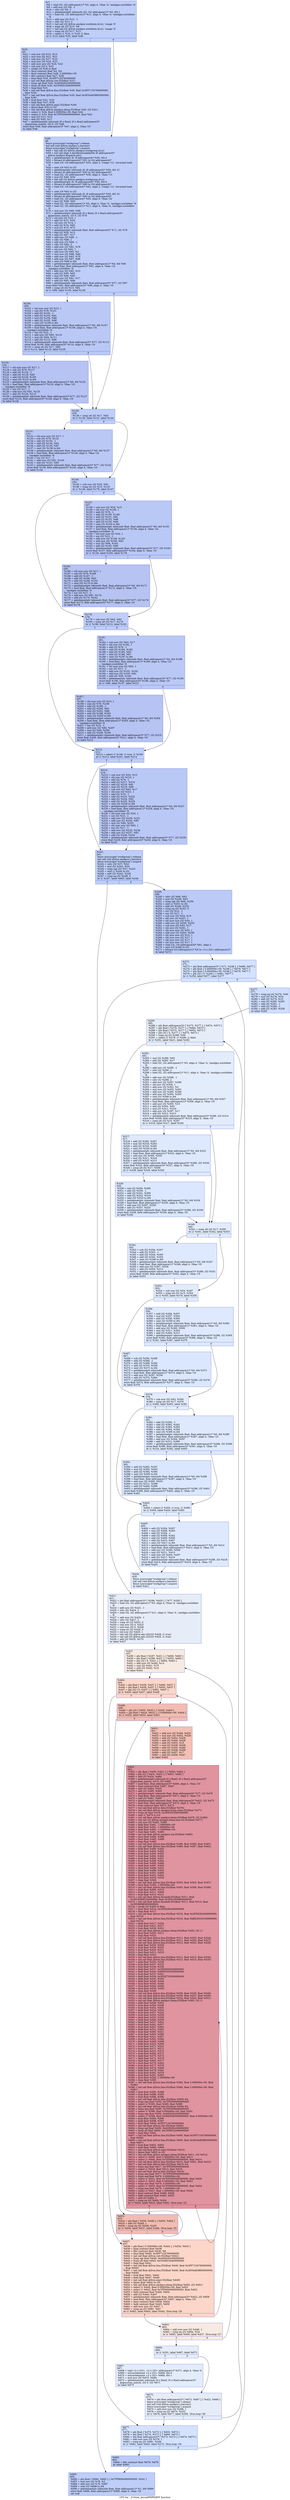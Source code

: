 digraph "CFG for '_Z10nlm_kernelPKfPfiifPif' function" {
	label="CFG for '_Z10nlm_kernelPKfPfiifPif' function";

	Node0x5727bc0 [shape=record,color="#3d50c3ff", style=filled, fillcolor="#6c8ff170",label="{%7:\l  %8 = load i32, i32 addrspace(1)* %5, align 4, !tbaa !4, !amdgpu.noclobber !8\l  %9 = add nsw i32 %8, -1\l  %10 = sdiv i32 %9, 2\l  %11 = getelementptr inbounds i32, i32 addrspace(1)* %5, i64 1\l  %12 = load i32, i32 addrspace(1)* %11, align 4, !tbaa !4, !amdgpu.noclobber\l... !8\l  %13 = add nsw i32 %12, -1\l  %14 = sdiv i32 %13, 2\l  %15 = tail call i32 @llvm.amdgcn.workitem.id.x(), !range !9\l  %16 = icmp ult i32 %15, %8\l  %17 = tail call i32 @llvm.amdgcn.workitem.id.y(), !range !9\l  %18 = icmp ult i32 %17, %12\l  %19 = select i1 %16, i1 %18, i1 false\l  br i1 %19, label %20, label %48\l|{<s0>T|<s1>F}}"];
	Node0x5727bc0:s0 -> Node0x572adb0;
	Node0x5727bc0:s1 -> Node0x572ae40;
	Node0x572adb0 [shape=record,color="#3d50c3ff", style=filled, fillcolor="#6282ea70",label="{%20:\l20:                                               \l  %21 = sub nsw i32 %15, %14\l  %22 = mul nsw i32 %21, %21\l  %23 = sub nsw i32 %17, %10\l  %24 = mul nsw i32 %23, %23\l  %25 = add nuw nsw i32 %24, %22\l  %26 = sub nsw i32 0, %25\l  %27 = sitofp i32 %26 to float\l  %28 = fmul contract float %4, %4\l  %29 = fmul contract float %28, 2.000000e+00\l  %30 = fdiv contract float %27, %29\l  %31 = fmul float %30, 0x3FF7154760000000\l  %32 = tail call float @llvm.rint.f32(float %31)\l  %33 = fcmp ogt float %30, 0x40562E4300000000\l  %34 = fcmp olt float %30, 0xC059D1DA00000000\l  %35 = fneg float %31\l  %36 = tail call float @llvm.fma.f32(float %30, float 0x3FF7154760000000,\l... float %35)\l  %37 = tail call float @llvm.fma.f32(float %30, float 0x3E54AE0BE0000000,\l... float %36)\l  %38 = fsub float %31, %32\l  %39 = fadd float %37, %38\l  %40 = tail call float @llvm.exp2.f32(float %39)\l  %41 = fptosi float %32 to i32\l  %42 = tail call float @llvm.amdgcn.ldexp.f32(float %40, i32 %41)\l  %43 = select i1 %34, float 0.000000e+00, float %42\l  %44 = select i1 %33, float 0x7FF0000000000000, float %43\l  %45 = mul i32 %12, %15\l  %46 = add i32 %45, %17\l  %47 = getelementptr inbounds [0 x float], [0 x float] addrspace(3)*\l... @gaussian_matrix, i32 0, i32 %46\l  store float %44, float addrspace(3)* %47, align 4, !tbaa !10\l  br label %48\l}"];
	Node0x572adb0 -> Node0x572ae40;
	Node0x572ae40 [shape=record,color="#3d50c3ff", style=filled, fillcolor="#6c8ff170",label="{%48:\l48:                                               \l  fence syncscope(\"workgroup\") release\l  tail call void @llvm.amdgcn.s.barrier()\l  fence syncscope(\"workgroup\") acquire\l  %49 = tail call i32 @llvm.amdgcn.workgroup.id.x()\l  %50 = tail call align 4 dereferenceable(64) i8 addrspace(4)*\l... @llvm.amdgcn.dispatch.ptr()\l  %51 = getelementptr i8, i8 addrspace(4)* %50, i64 4\l  %52 = bitcast i8 addrspace(4)* %51 to i16 addrspace(4)*\l  %53 = load i16, i16 addrspace(4)* %52, align 4, !range !12, !invariant.load\l... !8\l  %54 = zext i16 %53 to i32\l  %55 = getelementptr inbounds i8, i8 addrspace(4)* %50, i64 12\l  %56 = bitcast i8 addrspace(4)* %55 to i32 addrspace(4)*\l  %57 = load i32, i32 addrspace(4)* %56, align 4, !tbaa !13\l  %58 = mul i32 %49, %54\l  %59 = tail call i32 @llvm.amdgcn.workgroup.id.y()\l  %60 = getelementptr i8, i8 addrspace(4)* %50, i64 6\l  %61 = bitcast i8 addrspace(4)* %60 to i16 addrspace(4)*\l  %62 = load i16, i16 addrspace(4)* %61, align 2, !range !12, !invariant.load\l... !8\l  %63 = zext i16 %62 to i32\l  %64 = getelementptr inbounds i8, i8 addrspace(4)* %50, i64 16\l  %65 = bitcast i8 addrspace(4)* %64 to i32 addrspace(4)*\l  %66 = load i32, i32 addrspace(4)* %65, align 8, !tbaa !22\l  %67 = mul i32 %59, %63\l  %68 = load i32, i32 addrspace(1)* %5, align 4, !tbaa !4, !amdgpu.noclobber !8\l  %69 = load i32, i32 addrspace(1)* %11, align 4, !tbaa !4, !amdgpu.noclobber\l... !8\l  %70 = mul nsw i32 %69, %68\l  %71 = getelementptr inbounds [0 x float], [0 x float] addrspace(3)*\l... @gaussian_matrix, i32 0, i32 %70\l  %72 = shl nsw i32 %10, 1\l  %73 = add i32 %72, %54\l  %74 = shl nsw i32 %14, 1\l  %75 = add i32 %74, %63\l  %76 = mul i32 %75, %73\l  %77 = getelementptr inbounds float, float addrspace(3)* %71, i32 %76\l  %78 = add i32 %58, %15\l  %79 = add i32 %67, %17\l  %80 = add nsw i32 %68, -1\l  %81 = sdiv i32 %80, 2\l  %82 = add nsw i32 %69, -1\l  %83 = sdiv i32 %82, 2\l  %84 = add nsw i32 %81, %78\l  %85 = shl nsw i32 %83, 1\l  %86 = add nsw i32 %85, %3\l  %87 = mul nsw i32 %86, %84\l  %88 = add nsw i32 %83, %79\l  %89 = add nsw i32 %87, %88\l  %90 = sext i32 %89 to i64\l  %91 = getelementptr inbounds float, float addrspace(1)* %0, i64 %90\l  %92 = load float, float addrspace(1)* %91, align 4, !tbaa !10,\l... !amdgpu.noclobber !8\l  %93 = add nsw i32 %83, %15\l  %94 = add i32 %85, %63\l  %95 = mul i32 %94, %93\l  %96 = add nsw i32 %81, %17\l  %97 = add i32 %95, %96\l  %98 = getelementptr inbounds float, float addrspace(3)* %77, i32 %97\l  store float %92, float addrspace(3)* %98, align 4, !tbaa !10\l  %99 = icmp ult i32 %15, %81\l  br i1 %99, label %100, label %129\l|{<s0>T|<s1>F}}"];
	Node0x572ae40:s0 -> Node0x5730d00;
	Node0x572ae40:s1 -> Node0x5730d90;
	Node0x5730d00 [shape=record,color="#3d50c3ff", style=filled, fillcolor="#6282ea70",label="{%100:\l100:                                              \l  %101 = shl nuw nsw i32 %15, 1\l  %102 = sub i32 %78, %101\l  %103 = add i32 %102, -1\l  %104 = add i32 %103, %81\l  %105 = mul i32 %104, %86\l  %106 = add i32 %105, %88\l  %107 = zext i32 %106 to i64\l  %108 = getelementptr inbounds float, float addrspace(1)* %0, i64 %107\l  %109 = load float, float addrspace(1)* %108, align 4, !tbaa !10,\l... !amdgpu.noclobber !8\l  %110 = xor i32 %15, -1\l  %111 = add nsw i32 %83, %110\l  %112 = mul i32 %94, %111\l  %113 = add i32 %112, %96\l  %114 = getelementptr inbounds float, float addrspace(3)* %77, i32 %113\l  store float %109, float addrspace(3)* %114, align 4, !tbaa !10\l  %115 = icmp ult i32 %17, %83\l  br i1 %115, label %116, label %129\l|{<s0>T|<s1>F}}"];
	Node0x5730d00:s0 -> Node0x57317b0;
	Node0x5730d00:s1 -> Node0x5730d90;
	Node0x57317b0 [shape=record,color="#3d50c3ff", style=filled, fillcolor="#5977e370",label="{%116:\l116:                                              \l  %117 = shl nuw nsw i32 %17, 1\l  %118 = sub i32 %79, %117\l  %119 = add i32 %118, -1\l  %120 = add i32 %119, %83\l  %121 = add i32 %120, %105\l  %122 = zext i32 %121 to i64\l  %123 = getelementptr inbounds float, float addrspace(1)* %0, i64 %122\l  %124 = load float, float addrspace(1)* %123, align 4, !tbaa !10,\l... !amdgpu.noclobber !8\l  %125 = xor i32 %17, -1\l  %126 = add nsw i32 %81, %125\l  %127 = add i32 %126, %112\l  %128 = getelementptr inbounds float, float addrspace(3)* %77, i32 %127\l  store float %124, float addrspace(3)* %128, align 4, !tbaa !10\l  br label %129\l}"];
	Node0x57317b0 -> Node0x5730d90;
	Node0x5730d90 [shape=record,color="#3d50c3ff", style=filled, fillcolor="#6c8ff170",label="{%129:\l129:                                              \l  %130 = icmp ult i32 %17, %83\l  br i1 %130, label %131, label %144\l|{<s0>T|<s1>F}}"];
	Node0x5730d90:s0 -> Node0x572f030;
	Node0x5730d90:s1 -> Node0x572f080;
	Node0x572f030 [shape=record,color="#3d50c3ff", style=filled, fillcolor="#6282ea70",label="{%131:\l131:                                              \l  %132 = shl nuw nsw i32 %17, 1\l  %133 = sub i32 %79, %132\l  %134 = add i32 %133, -1\l  %135 = add i32 %134, %83\l  %136 = add i32 %135, %87\l  %137 = zext i32 %136 to i64\l  %138 = getelementptr inbounds float, float addrspace(1)* %0, i64 %137\l  %139 = load float, float addrspace(1)* %138, align 4, !tbaa !10,\l... !amdgpu.noclobber !8\l  %140 = xor i32 %17, -1\l  %141 = add nsw i32 %81, %140\l  %142 = add i32 %141, %95\l  %143 = getelementptr inbounds float, float addrspace(3)* %77, i32 %142\l  store float %139, float addrspace(3)* %143, align 4, !tbaa !10\l  br label %144\l}"];
	Node0x572f030 -> Node0x572f080;
	Node0x572f080 [shape=record,color="#3d50c3ff", style=filled, fillcolor="#6c8ff170",label="{%144:\l144:                                              \l  %145 = sub nsw i32 %54, %81\l  %146 = icmp ult i32 %15, %145\l  br i1 %146, label %178, label %147\l|{<s0>T|<s1>F}}"];
	Node0x572f080:s0 -> Node0x572f250;
	Node0x572f080:s1 -> Node0x5732fd0;
	Node0x5732fd0 [shape=record,color="#3d50c3ff", style=filled, fillcolor="#6282ea70",label="{%147:\l147:                                              \l  %148 = sub nsw i32 %54, %15\l  %149 = shl nsw i32 %148, 1\l  %150 = add i32 %78, -1\l  %151 = add i32 %150, %149\l  %152 = add i32 %151, %81\l  %153 = mul i32 %152, %86\l  %154 = add i32 %153, %88\l  %155 = zext i32 %154 to i64\l  %156 = getelementptr inbounds float, float addrspace(1)* %0, i64 %155\l  %157 = load float, float addrspace(1)* %156, align 4, !tbaa !10,\l... !amdgpu.noclobber !8\l  %158 = shl nuw nsw i32 %54, 1\l  %159 = xor i32 %15, -1\l  %160 = add nsw i32 %158, %159\l  %161 = add nsw i32 %160, %83\l  %162 = mul i32 %94, %161\l  %163 = add i32 %162, %96\l  %164 = getelementptr inbounds float, float addrspace(3)* %77, i32 %163\l  store float %157, float addrspace(3)* %164, align 4, !tbaa !10\l  br i1 %130, label %165, label %178\l|{<s0>T|<s1>F}}"];
	Node0x5732fd0:s0 -> Node0x5733b10;
	Node0x5732fd0:s1 -> Node0x572f250;
	Node0x5733b10 [shape=record,color="#3d50c3ff", style=filled, fillcolor="#5977e370",label="{%165:\l165:                                              \l  %166 = shl nuw nsw i32 %17, 1\l  %167 = sub i32 %79, %166\l  %168 = add i32 %167, -1\l  %169 = add i32 %168, %83\l  %170 = add i32 %169, %153\l  %171 = zext i32 %170 to i64\l  %172 = getelementptr inbounds float, float addrspace(1)* %0, i64 %171\l  %173 = load float, float addrspace(1)* %172, align 4, !tbaa !10,\l... !amdgpu.noclobber !8\l  %174 = xor i32 %17, -1\l  %175 = add nsw i32 %81, %174\l  %176 = add i32 %175, %162\l  %177 = getelementptr inbounds float, float addrspace(3)* %77, i32 %176\l  store float %173, float addrspace(3)* %177, align 4, !tbaa !10\l  br label %178\l}"];
	Node0x5733b10 -> Node0x572f250;
	Node0x572f250 [shape=record,color="#3d50c3ff", style=filled, fillcolor="#6c8ff170",label="{%178:\l178:                                              \l  %179 = sub nsw i32 %63, %83\l  %180 = icmp ult i32 %17, %179\l  br i1 %180, label %212, label %181\l|{<s0>T|<s1>F}}"];
	Node0x572f250:s0 -> Node0x5734510;
	Node0x572f250:s1 -> Node0x5734560;
	Node0x5734560 [shape=record,color="#3d50c3ff", style=filled, fillcolor="#6282ea70",label="{%181:\l181:                                              \l  %182 = sub nsw i32 %63, %17\l  %183 = shl nsw i32 %182, 1\l  %184 = add i32 %79, -1\l  %185 = add i32 %184, %183\l  %186 = add i32 %185, %83\l  %187 = add i32 %186, %87\l  %188 = zext i32 %187 to i64\l  %189 = getelementptr inbounds float, float addrspace(1)* %0, i64 %188\l  %190 = load float, float addrspace(1)* %189, align 4, !tbaa !10,\l... !amdgpu.noclobber !8\l  %191 = shl nuw nsw i32 %63, 1\l  %192 = xor i32 %17, -1\l  %193 = add nsw i32 %191, %192\l  %194 = add nsw i32 %193, %81\l  %195 = add i32 %95, %194\l  %196 = getelementptr inbounds float, float addrspace(3)* %77, i32 %195\l  store float %190, float addrspace(3)* %196, align 4, !tbaa !10\l  br i1 %99, label %197, label %212\l|{<s0>T|<s1>F}}"];
	Node0x5734560:s0 -> Node0x5734f80;
	Node0x5734560:s1 -> Node0x5734510;
	Node0x5734f80 [shape=record,color="#3d50c3ff", style=filled, fillcolor="#5977e370",label="{%197:\l197:                                              \l  %198 = shl nuw nsw i32 %15, 1\l  %199 = sub i32 %78, %198\l  %200 = add i32 %199, -1\l  %201 = add i32 %200, %81\l  %202 = mul i32 %201, %86\l  %203 = add i32 %186, %202\l  %204 = zext i32 %203 to i64\l  %205 = getelementptr inbounds float, float addrspace(1)* %0, i64 %204\l  %206 = load float, float addrspace(1)* %205, align 4, !tbaa !10,\l... !amdgpu.noclobber !8\l  %207 = xor i32 %15, -1\l  %208 = add nsw i32 %83, %207\l  %209 = mul i32 %94, %208\l  %210 = add i32 %209, %194\l  %211 = getelementptr inbounds float, float addrspace(3)* %77, i32 %210\l  store float %206, float addrspace(3)* %211, align 4, !tbaa !10\l  br label %212\l}"];
	Node0x5734f80 -> Node0x5734510;
	Node0x5734510 [shape=record,color="#3d50c3ff", style=filled, fillcolor="#6c8ff170",label="{%212:\l212:                                              \l  %213 = select i1 %146, i1 true, i1 %180\l  br i1 %213, label %241, label %214\l|{<s0>T|<s1>F}}"];
	Node0x5734510:s0 -> Node0x5735a30;
	Node0x5734510:s1 -> Node0x5735a80;
	Node0x5735a80 [shape=record,color="#3d50c3ff", style=filled, fillcolor="#6282ea70",label="{%214:\l214:                                              \l  %215 = sub nsw i32 %54, %15\l  %216 = shl nsw i32 %215, 1\l  %217 = add i32 %78, -1\l  %218 = add i32 %217, %216\l  %219 = add i32 %218, %81\l  %220 = mul i32 %219, %86\l  %221 = sub nsw i32 %63, %17\l  %222 = shl nsw i32 %221, 1\l  %223 = add i32 %79, -1\l  %224 = add i32 %223, %222\l  %225 = add i32 %224, %83\l  %226 = add i32 %225, %220\l  %227 = zext i32 %226 to i64\l  %228 = getelementptr inbounds float, float addrspace(1)* %0, i64 %227\l  %229 = load float, float addrspace(1)* %228, align 4, !tbaa !10,\l... !amdgpu.noclobber !8\l  %230 = shl nuw nsw i32 %54, 1\l  %231 = xor i32 %15, -1\l  %232 = add nsw i32 %230, %231\l  %233 = add nsw i32 %232, %83\l  %234 = mul i32 %94, %233\l  %235 = shl nuw nsw i32 %63, 1\l  %236 = xor i32 %17, -1\l  %237 = add nsw i32 %235, %236\l  %238 = add nsw i32 %237, %81\l  %239 = add i32 %238, %234\l  %240 = getelementptr inbounds float, float addrspace(3)* %77, i32 %239\l  store float %229, float addrspace(3)* %240, align 4, !tbaa !10\l  br label %241\l}"];
	Node0x5735a80 -> Node0x5735a30;
	Node0x5735a30 [shape=record,color="#3d50c3ff", style=filled, fillcolor="#6c8ff170",label="{%241:\l241:                                              \l  fence syncscope(\"workgroup\") release\l  tail call void @llvm.amdgcn.s.barrier()\l  fence syncscope(\"workgroup\") acquire\l  %242 = udiv i32 %57, %54\l  %243 = mul i32 %242, %54\l  %244 = icmp ugt i32 %57, %243\l  %245 = zext i1 %244 to i32\l  %246 = add i32 %242, %245\l  %247 = icmp eq i32 %246, 0\l  br i1 %247, label %685, label %248\l|{<s0>T|<s1>F}}"];
	Node0x5735a30:s0 -> Node0x5737020;
	Node0x5735a30:s1 -> Node0x5737070;
	Node0x5737070 [shape=record,color="#3d50c3ff", style=filled, fillcolor="#6687ed70",label="{%248:\l248:                                              \l  %249 = udiv i32 %66, %63\l  %250 = mul i32 %249, %63\l  %251 = icmp ugt i32 %66, %250\l  %252 = zext i1 %251 to i32\l  %253 = add i32 %249, %252\l  %254 = icmp eq i32 %253, 0\l  %255 = xor i32 %15, -1\l  %256 = xor i32 %17, -1\l  %257 = sub nsw i32 %54, %15\l  %258 = shl nsw i32 %257, 1\l  %259 = shl nuw nsw i32 %54, 1\l  %260 = add nsw i32 %259, %255\l  %261 = sub nsw i32 %63, %17\l  %262 = shl nsw i32 %261, 1\l  %263 = shl nuw nsw i32 %63, 1\l  %264 = add nsw i32 %263, %256\l  %265 = shl nuw nsw i32 %15, 1\l  %266 = shl nuw nsw i32 %17, 1\l  %267 = shl nuw nsw i32 %17, 1\l  %268 = shl nuw nsw i32 %17, 1\l  %269 = load i16, i16 addrspace(4)* %61, align 2\l  %270 = zext i16 %269 to i32\l  %271 = bitcast i32 addrspace(1)* %5 to \<2 x i32\> addrspace(1)*\l  br label %272\l}"];
	Node0x5737070 -> Node0x5738c30;
	Node0x5738c30 [shape=record,color="#3d50c3ff", style=filled, fillcolor="#9ebeff70",label="{%272:\l272:                                              \l  %273 = phi float addrspace(3)* [ %71, %248 ], [ %680, %677 ]\l  %274 = phi float [ 0.000000e+00, %248 ], [ %679, %677 ]\l  %275 = phi float [ 0.000000e+00, %248 ], [ %678, %677 ]\l  %276 = phi i32 [ 0, %248 ], [ %681, %677 ]\l  br i1 %254, label %677, label %277\l|{<s0>T|<s1>F}}"];
	Node0x5738c30:s0 -> Node0x5738cf0;
	Node0x5738c30:s1 -> Node0x5739190;
	Node0x5739190 [shape=record,color="#3d50c3ff", style=filled, fillcolor="#93b5fe70",label="{%277:\l277:                                              \l  %278 = icmp eq i32 %276, %49\l  %279 = mul i32 %276, %54\l  %280 = add i32 %279, %15\l  %281 = sub i32 %280, %265\l  %282 = add i32 %281, -1\l  %283 = add i32 %280, -1\l  %284 = add i32 %283, %258\l  br label %285\l}"];
	Node0x5739190 -> Node0x57396c0;
	Node0x57396c0 [shape=record,color="#3d50c3ff", style=filled, fillcolor="#c7d7f070",label="{%285:\l285:                                              \l  %286 = phi float addrspace(3)* [ %273, %277 ], [ %674, %673 ]\l  %287 = phi float [ %274, %277 ], [ %660, %673 ]\l  %288 = phi float [ %275, %277 ], [ %655, %673 ]\l  %289 = phi i32 [ 0, %277 ], [ %675, %673 ]\l  %290 = icmp eq i32 %289, %59\l  %291 = select i1 %278, i1 %290, i1 false\l  br i1 %291, label %421, label %292\l|{<s0>T|<s1>F}}"];
	Node0x57396c0:s0 -> Node0x5739d90;
	Node0x57396c0:s1 -> Node0x5739e20;
	Node0x5739e20 [shape=record,color="#3d50c3ff", style=filled, fillcolor="#bfd3f670",label="{%292:\l292:                                              \l  %293 = mul i32 %289, %63\l  %294 = add i32 %293, %17\l  %295 = load i32, i32 addrspace(1)* %5, align 4, !tbaa !4, !amdgpu.noclobber\l... !8\l  %296 = add nsw i32 %295, -1\l  %297 = sdiv i32 %296, 2\l  %298 = load i32, i32 addrspace(1)* %11, align 4, !tbaa !4, !amdgpu.noclobber\l... !8\l  %299 = add nsw i32 %298, -1\l  %300 = sdiv i32 %299, 2\l  %301 = add nsw i32 %297, %280\l  %302 = shl nsw i32 %300, 1\l  %303 = add nsw i32 %302, %3\l  %304 = mul nsw i32 %303, %301\l  %305 = add nsw i32 %300, %294\l  %306 = add nsw i32 %304, %305\l  %307 = sext i32 %306 to i64\l  %308 = getelementptr inbounds float, float addrspace(1)* %0, i64 %307\l  %309 = load float, float addrspace(1)* %308, align 4, !tbaa !10\l  %310 = add nsw i32 %300, %15\l  %311 = add i32 %302, %63\l  %312 = mul i32 %311, %310\l  %313 = add nsw i32 %297, %17\l  %314 = add i32 %312, %313\l  %315 = getelementptr inbounds float, float addrspace(3)* %286, i32 %314\l  store float %309, float addrspace(3)* %315, align 4, !tbaa !10\l  %316 = icmp ult i32 %15, %297\l  br i1 %316, label %317, label %340\l|{<s0>T|<s1>F}}"];
	Node0x5739e20:s0 -> Node0x573ad80;
	Node0x5739e20:s1 -> Node0x573ae10;
	Node0x573ad80 [shape=record,color="#3d50c3ff", style=filled, fillcolor="#b5cdfa70",label="{%317:\l317:                                              \l  %318 = add i32 %282, %297\l  %319 = mul i32 %318, %303\l  %320 = add i32 %319, %305\l  %321 = zext i32 %320 to i64\l  %322 = getelementptr inbounds float, float addrspace(1)* %0, i64 %321\l  %323 = load float, float addrspace(1)* %322, align 4, !tbaa !10\l  %324 = add nsw i32 %300, %255\l  %325 = mul i32 %311, %324\l  %326 = add i32 %325, %313\l  %327 = getelementptr inbounds float, float addrspace(3)* %286, i32 %326\l  store float %323, float addrspace(3)* %327, align 4, !tbaa !10\l  %328 = icmp ult i32 %17, %300\l  br i1 %328, label %329, label %340\l|{<s0>T|<s1>F}}"];
	Node0x573ad80:s0 -> Node0x573b5f0;
	Node0x573ad80:s1 -> Node0x573ae10;
	Node0x573b5f0 [shape=record,color="#3d50c3ff", style=filled, fillcolor="#abc8fd70",label="{%329:\l329:                                              \l  %330 = sub i32 %294, %266\l  %331 = add i32 %330, -1\l  %332 = add i32 %331, %300\l  %333 = add i32 %332, %319\l  %334 = zext i32 %333 to i64\l  %335 = getelementptr inbounds float, float addrspace(1)* %0, i64 %334\l  %336 = load float, float addrspace(1)* %335, align 4, !tbaa !10\l  %337 = add nsw i32 %297, %256\l  %338 = add i32 %337, %325\l  %339 = getelementptr inbounds float, float addrspace(3)* %286, i32 %338\l  store float %336, float addrspace(3)* %339, align 4, !tbaa !10\l  br label %340\l}"];
	Node0x573b5f0 -> Node0x573ae10;
	Node0x573ae10 [shape=record,color="#3d50c3ff", style=filled, fillcolor="#bfd3f670",label="{%340:\l340:                                              \l  %341 = icmp ult i32 %17, %300\l  br i1 %341, label %342, label %353\l|{<s0>T|<s1>F}}"];
	Node0x573ae10:s0 -> Node0x573be00;
	Node0x573ae10:s1 -> Node0x573be50;
	Node0x573be00 [shape=record,color="#3d50c3ff", style=filled, fillcolor="#b5cdfa70",label="{%342:\l342:                                              \l  %343 = sub i32 %294, %267\l  %344 = add i32 %343, -1\l  %345 = add i32 %344, %300\l  %346 = add i32 %345, %304\l  %347 = zext i32 %346 to i64\l  %348 = getelementptr inbounds float, float addrspace(1)* %0, i64 %347\l  %349 = load float, float addrspace(1)* %348, align 4, !tbaa !10\l  %350 = add nsw i32 %297, %256\l  %351 = add i32 %350, %312\l  %352 = getelementptr inbounds float, float addrspace(3)* %286, i32 %351\l  store float %349, float addrspace(3)* %352, align 4, !tbaa !10\l  br label %353\l}"];
	Node0x573be00 -> Node0x573be50;
	Node0x573be50 [shape=record,color="#3d50c3ff", style=filled, fillcolor="#bfd3f670",label="{%353:\l353:                                              \l  %354 = sub nsw i32 %54, %297\l  %355 = icmp ult i32 %15, %354\l  br i1 %355, label %378, label %356\l|{<s0>T|<s1>F}}"];
	Node0x573be50:s0 -> Node0x573c6f0;
	Node0x573be50:s1 -> Node0x573c740;
	Node0x573c740 [shape=record,color="#3d50c3ff", style=filled, fillcolor="#b5cdfa70",label="{%356:\l356:                                              \l  %357 = add i32 %284, %297\l  %358 = mul i32 %357, %303\l  %359 = add i32 %358, %305\l  %360 = zext i32 %359 to i64\l  %361 = getelementptr inbounds float, float addrspace(1)* %0, i64 %360\l  %362 = load float, float addrspace(1)* %361, align 4, !tbaa !10\l  %363 = add nsw i32 %260, %300\l  %364 = mul i32 %311, %363\l  %365 = add i32 %364, %313\l  %366 = getelementptr inbounds float, float addrspace(3)* %286, i32 %365\l  store float %362, float addrspace(3)* %366, align 4, !tbaa !10\l  br i1 %341, label %367, label %378\l|{<s0>T|<s1>F}}"];
	Node0x573c740:s0 -> Node0x573ce50;
	Node0x573c740:s1 -> Node0x573c6f0;
	Node0x573ce50 [shape=record,color="#3d50c3ff", style=filled, fillcolor="#abc8fd70",label="{%367:\l367:                                              \l  %368 = sub i32 %294, %268\l  %369 = add i32 %368, -1\l  %370 = add i32 %369, %300\l  %371 = add i32 %370, %358\l  %372 = zext i32 %371 to i64\l  %373 = getelementptr inbounds float, float addrspace(1)* %0, i64 %372\l  %374 = load float, float addrspace(1)* %373, align 4, !tbaa !10\l  %375 = add nsw i32 %297, %256\l  %376 = add i32 %375, %364\l  %377 = getelementptr inbounds float, float addrspace(3)* %286, i32 %376\l  store float %374, float addrspace(3)* %377, align 4, !tbaa !10\l  br label %378\l}"];
	Node0x573ce50 -> Node0x573c6f0;
	Node0x573c6f0 [shape=record,color="#3d50c3ff", style=filled, fillcolor="#bfd3f670",label="{%378:\l378:                                              \l  %379 = sub nsw i32 %63, %300\l  %380 = icmp ult i32 %17, %379\l  br i1 %380, label %403, label %381\l|{<s0>T|<s1>F}}"];
	Node0x573c6f0:s0 -> Node0x573d6f0;
	Node0x573c6f0:s1 -> Node0x573d740;
	Node0x573d740 [shape=record,color="#3d50c3ff", style=filled, fillcolor="#b5cdfa70",label="{%381:\l381:                                              \l  %382 = add i32 %294, -1\l  %383 = add i32 %382, %262\l  %384 = add i32 %383, %300\l  %385 = add i32 %384, %304\l  %386 = zext i32 %385 to i64\l  %387 = getelementptr inbounds float, float addrspace(1)* %0, i64 %386\l  %388 = load float, float addrspace(1)* %387, align 4, !tbaa !10\l  %389 = add nsw i32 %264, %297\l  %390 = add i32 %312, %389\l  %391 = getelementptr inbounds float, float addrspace(3)* %286, i32 %390\l  store float %388, float addrspace(3)* %391, align 4, !tbaa !10\l  br i1 %316, label %392, label %403\l|{<s0>T|<s1>F}}"];
	Node0x573d740:s0 -> Node0x573de50;
	Node0x573d740:s1 -> Node0x573d6f0;
	Node0x573de50 [shape=record,color="#3d50c3ff", style=filled, fillcolor="#abc8fd70",label="{%392:\l392:                                              \l  %393 = add i32 %282, %297\l  %394 = mul i32 %393, %303\l  %395 = add i32 %384, %394\l  %396 = zext i32 %395 to i64\l  %397 = getelementptr inbounds float, float addrspace(1)* %0, i64 %396\l  %398 = load float, float addrspace(1)* %397, align 4, !tbaa !10\l  %399 = add nsw i32 %300, %255\l  %400 = mul i32 %311, %399\l  %401 = add i32 %400, %389\l  %402 = getelementptr inbounds float, float addrspace(3)* %286, i32 %401\l  store float %398, float addrspace(3)* %402, align 4, !tbaa !10\l  br label %403\l}"];
	Node0x573de50 -> Node0x573d6f0;
	Node0x573d6f0 [shape=record,color="#3d50c3ff", style=filled, fillcolor="#bfd3f670",label="{%403:\l403:                                              \l  %404 = select i1 %355, i1 true, i1 %380\l  br i1 %404, label %420, label %405\l|{<s0>T|<s1>F}}"];
	Node0x573d6f0:s0 -> Node0x573e680;
	Node0x573d6f0:s1 -> Node0x573e6d0;
	Node0x573e6d0 [shape=record,color="#3d50c3ff", style=filled, fillcolor="#b5cdfa70",label="{%405:\l405:                                              \l  %406 = add i32 %284, %297\l  %407 = mul i32 %406, %303\l  %408 = add i32 %294, -1\l  %409 = add i32 %408, %262\l  %410 = add i32 %409, %300\l  %411 = add i32 %410, %407\l  %412 = zext i32 %411 to i64\l  %413 = getelementptr inbounds float, float addrspace(1)* %0, i64 %412\l  %414 = load float, float addrspace(1)* %413, align 4, !tbaa !10\l  %415 = add nsw i32 %260, %300\l  %416 = mul i32 %311, %415\l  %417 = add nsw i32 %264, %297\l  %418 = add i32 %417, %416\l  %419 = getelementptr inbounds float, float addrspace(3)* %286, i32 %418\l  store float %414, float addrspace(3)* %419, align 4, !tbaa !10\l  br label %420\l}"];
	Node0x573e6d0 -> Node0x573e680;
	Node0x573e680 [shape=record,color="#3d50c3ff", style=filled, fillcolor="#bfd3f670",label="{%420:\l420:                                              \l  fence syncscope(\"workgroup\") release\l  tail call void @llvm.amdgcn.s.barrier()\l  fence syncscope(\"workgroup\") acquire\l  br label %421\l}"];
	Node0x573e680 -> Node0x5739d90;
	Node0x5739d90 [shape=record,color="#3d50c3ff", style=filled, fillcolor="#c7d7f070",label="{%421:\l421:                                              \l  %422 = phi float addrspace(3)* [ %286, %420 ], [ %77, %285 ]\l  %423 = load i32, i32 addrspace(1)* %5, align 4, !tbaa !4, !amdgpu.noclobber\l... !8\l  %424 = add nsw i32 %423, -1\l  %425 = sdiv i32 %424, 2\l  %426 = load i32, i32 addrspace(1)* %11, align 4, !tbaa !4, !amdgpu.noclobber\l... !8\l  %427 = add nsw i32 %426, -1\l  %428 = sdiv i32 %427, 2\l  %429 = icmp slt i32 %423, 0\l  %430 = sub nsw i32 0, %425\l  %431 = sub nsw i32 0, %428\l  %432 = icmp slt i32 %426, 0\l  %433 = shl nsw i32 %428, 1\l  %434 = tail call i32 @llvm.abs.i32(i32 %428, i1 true)\l  %435 = tail call i32 @llvm.abs.i32(i32 %425, i1 true)\l  %436 = add i32 %433, %270\l  br label %437\l}"];
	Node0x5739d90 -> Node0x57406d0;
	Node0x57406d0 [shape=record,color="#3d50c3ff", style=filled, fillcolor="#eed0c070",label="{%437:\l437:                                              \l  %438 = phi float [ %287, %421 ], [ %660, %663 ]\l  %439 = phi float [ %288, %421 ], [ %655, %663 ]\l  %440 = phi i32 [ 0, %421 ], [ %664, %663 ]\l  %441 = add nsw i32 %440, %14\l  %442 = mul i32 %441, %75\l  %443 = add i32 %442, %10\l  br label %444\l}"];
	Node0x57406d0 -> Node0x5740c20;
	Node0x5740c20 [shape=record,color="#3d50c3ff", style=filled, fillcolor="#f6a38570",label="{%444:\l444:                                              \l  %445 = phi float [ %438, %437 ], [ %660, %637 ]\l  %446 = phi float [ %439, %437 ], [ %655, %637 ]\l  %447 = phi i32 [ 0, %437 ], [ %661, %637 ]\l  br i1 %429, label %637, label %448\l|{<s0>T|<s1>F}}"];
	Node0x5740c20:s0 -> Node0x5740d20;
	Node0x5740c20:s1 -> Node0x5740ff0;
	Node0x5740ff0 [shape=record,color="#3d50c3ff", style=filled, fillcolor="#e1675170",label="{%448:\l448:                                              \l  %449 = phi i32 [ %635, %633 ], [ %430, %444 ]\l  %450 = phi float [ %634, %633 ], [ 0.000000e+00, %444 ]\l  br i1 %432, label %633, label %451\l|{<s0>T|<s1>F}}"];
	Node0x5740ff0:s0 -> Node0x5741160;
	Node0x5740ff0:s1 -> Node0x57413c0;
	Node0x57413c0 [shape=record,color="#3d50c3ff", style=filled, fillcolor="#e5705870",label="{%451:\l451:                                              \l  %452 = add nsw i32 %449, %425\l  %453 = mul nsw i32 %452, %426\l  %454 = add i32 %453, %428\l  %455 = add i32 %449, %428\l  %456 = add i32 %455, %15\l  %457 = mul i32 %436, %456\l  %458 = add i32 %455, %440\l  %459 = mul i32 %436, %458\l  %460 = add i32 %457, %17\l  %461 = add i32 %459, %447\l  br label %462\l}"];
	Node0x57413c0 -> Node0x5741aa0;
	Node0x5741aa0 [shape=record,color="#b70d28ff", style=filled, fillcolor="#b70d2870",label="{%462:\l462:                                              \l  %463 = phi float [ %450, %451 ], [ %630, %462 ]\l  %464 = phi i32 [ %431, %451 ], [ %631, %462 ]\l  %465 = add i32 %454, %464\l  %466 = getelementptr inbounds [0 x float], [0 x float] addrspace(3)*\l... @gaussian_matrix, i32 0, i32 %465\l  %467 = load float, float addrspace(3)* %466, align 4, !tbaa !10\l  %468 = fmul contract float %467, %467\l  %469 = add i32 %464, %425\l  %470 = add i32 %460, %469\l  %471 = getelementptr inbounds float, float addrspace(3)* %77, i32 %470\l  %472 = load float, float addrspace(3)* %471, align 4, !tbaa !10\l  %473 = add i32 %461, %469\l  %474 = getelementptr inbounds float, float addrspace(3)* %422, i32 %473\l  %475 = load float, float addrspace(3)* %474, align 4, !tbaa !10\l  %476 = fsub contract float %472, %475\l  %477 = tail call float @llvm.fabs.f32(float %476)\l  %478 = tail call float @llvm.amdgcn.frexp.mant.f32(float %477)\l  %479 = fcmp olt float %478, 0x3FE5555560000000\l  %480 = zext i1 %479 to i32\l  %481 = tail call float @llvm.amdgcn.ldexp.f32(float %478, i32 %480)\l  %482 = tail call i32 @llvm.amdgcn.frexp.exp.i32.f32(float %477)\l  %483 = sub nsw i32 %482, %480\l  %484 = fadd float %481, -1.000000e+00\l  %485 = fadd float %481, 1.000000e+00\l  %486 = fadd float %485, -1.000000e+00\l  %487 = fsub float %481, %486\l  %488 = tail call float @llvm.amdgcn.rcp.f32(float %485)\l  %489 = fmul float %484, %488\l  %490 = fmul float %485, %489\l  %491 = fneg float %490\l  %492 = tail call float @llvm.fma.f32(float %489, float %485, float %491)\l  %493 = tail call float @llvm.fma.f32(float %489, float %487, float %492)\l  %494 = fadd float %490, %493\l  %495 = fsub float %494, %490\l  %496 = fsub float %493, %495\l  %497 = fsub float %484, %494\l  %498 = fsub float %484, %497\l  %499 = fsub float %498, %494\l  %500 = fsub float %499, %496\l  %501 = fadd float %497, %500\l  %502 = fmul float %488, %501\l  %503 = fadd float %489, %502\l  %504 = fsub float %503, %489\l  %505 = fsub float %502, %504\l  %506 = fmul float %503, %503\l  %507 = fneg float %506\l  %508 = tail call float @llvm.fma.f32(float %503, float %503, float %507)\l  %509 = fmul float %505, 2.000000e+00\l  %510 = tail call float @llvm.fma.f32(float %503, float %509, float %508)\l  %511 = fadd float %506, %510\l  %512 = fsub float %511, %506\l  %513 = fsub float %510, %512\l  %514 = tail call float @llvm.fmuladd.f32(float %511, float\l... 0x3FCED89C20000000, float 0x3FD23E9880000000)\l  %515 = tail call float @llvm.fmuladd.f32(float %511, float %514, float\l... 0x3FD999BDE0000000)\l  %516 = sitofp i32 %483 to float\l  %517 = fmul float %516, 0x3FE62E4300000000\l  %518 = fneg float %517\l  %519 = tail call float @llvm.fma.f32(float %516, float 0x3FE62E4300000000,\l... float %518)\l  %520 = tail call float @llvm.fma.f32(float %516, float 0xBE205C6100000000,\l... float %519)\l  %521 = fadd float %517, %520\l  %522 = fsub float %521, %517\l  %523 = fsub float %520, %522\l  %524 = tail call float @llvm.amdgcn.ldexp.f32(float %503, i32 1)\l  %525 = fmul float %503, %511\l  %526 = fneg float %525\l  %527 = tail call float @llvm.fma.f32(float %511, float %503, float %526)\l  %528 = tail call float @llvm.fma.f32(float %511, float %505, float %527)\l  %529 = tail call float @llvm.fma.f32(float %513, float %503, float %528)\l  %530 = fadd float %525, %529\l  %531 = fsub float %530, %525\l  %532 = fsub float %529, %531\l  %533 = fmul float %511, %515\l  %534 = fneg float %533\l  %535 = tail call float @llvm.fma.f32(float %511, float %515, float %534)\l  %536 = tail call float @llvm.fma.f32(float %513, float %515, float %535)\l  %537 = fadd float %533, %536\l  %538 = fsub float %537, %533\l  %539 = fsub float %536, %538\l  %540 = fadd float %537, 0x3FE5555540000000\l  %541 = fadd float %540, 0xBFE5555540000000\l  %542 = fsub float %537, %541\l  %543 = fadd float %539, 0x3E2E720200000000\l  %544 = fadd float %543, %542\l  %545 = fadd float %540, %544\l  %546 = fsub float %545, %540\l  %547 = fsub float %544, %546\l  %548 = fmul float %530, %545\l  %549 = fneg float %548\l  %550 = tail call float @llvm.fma.f32(float %530, float %545, float %549)\l  %551 = tail call float @llvm.fma.f32(float %530, float %547, float %550)\l  %552 = tail call float @llvm.fma.f32(float %532, float %545, float %551)\l  %553 = tail call float @llvm.amdgcn.ldexp.f32(float %505, i32 1)\l  %554 = fadd float %548, %552\l  %555 = fsub float %554, %548\l  %556 = fsub float %552, %555\l  %557 = fadd float %524, %554\l  %558 = fsub float %557, %524\l  %559 = fsub float %554, %558\l  %560 = fadd float %553, %556\l  %561 = fadd float %560, %559\l  %562 = fadd float %557, %561\l  %563 = fsub float %562, %557\l  %564 = fsub float %561, %563\l  %565 = fadd float %521, %562\l  %566 = fsub float %565, %521\l  %567 = fsub float %565, %566\l  %568 = fsub float %521, %567\l  %569 = fsub float %562, %566\l  %570 = fadd float %569, %568\l  %571 = fadd float %523, %564\l  %572 = fsub float %571, %523\l  %573 = fsub float %571, %572\l  %574 = fsub float %523, %573\l  %575 = fsub float %564, %572\l  %576 = fadd float %575, %574\l  %577 = fadd float %571, %570\l  %578 = fadd float %565, %577\l  %579 = fsub float %578, %565\l  %580 = fsub float %577, %579\l  %581 = fadd float %576, %580\l  %582 = fadd float %578, %581\l  %583 = fsub float %582, %578\l  %584 = fsub float %581, %583\l  %585 = fmul float %582, 2.000000e+00\l  %586 = fneg float %585\l  %587 = tail call float @llvm.fma.f32(float %582, float 2.000000e+00, float\l... %586)\l  %588 = tail call float @llvm.fma.f32(float %584, float 2.000000e+00, float\l... %587)\l  %589 = fadd float %585, %588\l  %590 = fsub float %589, %585\l  %591 = fsub float %588, %590\l  %592 = tail call float @llvm.fabs.f32(float %585) #4\l  %593 = fcmp oeq float %592, 0x7FF0000000000000\l  %594 = select i1 %593, float %585, float %589\l  %595 = tail call float @llvm.fabs.f32(float %594) #4\l  %596 = fcmp oeq float %595, 0x7FF0000000000000\l  %597 = select i1 %596, float 0.000000e+00, float %591\l  %598 = fcmp oeq float %594, 0x40562E4300000000\l  %599 = select i1 %598, float 0x3EE0000000000000, float 0.000000e+00\l  %600 = fsub float %594, %599\l  %601 = fadd float %599, %597\l  %602 = fmul float %600, 0x3FF7154760000000\l  %603 = tail call float @llvm.rint.f32(float %602)\l  %604 = fcmp ogt float %600, 0x40562E4300000000\l  %605 = fcmp olt float %600, 0xC059D1DA00000000\l  %606 = fneg float %602\l  %607 = tail call float @llvm.fma.f32(float %600, float 0x3FF7154760000000,\l... float %606)\l  %608 = tail call float @llvm.fma.f32(float %600, float 0x3E54AE0BE0000000,\l... float %607)\l  %609 = fsub float %602, %603\l  %610 = fadd float %608, %609\l  %611 = tail call float @llvm.exp2.f32(float %610)\l  %612 = fptosi float %603 to i32\l  %613 = tail call float @llvm.amdgcn.ldexp.f32(float %611, i32 %612)\l  %614 = select i1 %605, float 0.000000e+00, float %613\l  %615 = select i1 %604, float 0x7FF0000000000000, float %614\l  %616 = tail call float @llvm.fma.f32(float %615, float %601, float %615)\l  %617 = tail call float @llvm.fabs.f32(float %615) #4\l  %618 = fcmp oeq float %617, 0x7FF0000000000000\l  %619 = select i1 %618, float %615, float %616\l  %620 = tail call float @llvm.fabs.f32(float %619)\l  %621 = fcmp oeq float %477, 0x7FF0000000000000\l  %622 = fcmp oeq float %476, 0.000000e+00\l  %623 = select i1 %621, float 0x7FF0000000000000, float %620\l  %624 = select i1 %622, float 0.000000e+00, float %623\l  %625 = fcmp uno float %476, 0.000000e+00\l  %626 = select i1 %625, float 0x7FF8000000000000, float %624\l  %627 = fcmp oeq float %476, 1.000000e+00\l  %628 = select i1 %627, float 1.000000e+00, float %626\l  %629 = fmul contract float %468, %628\l  %630 = fadd contract float %463, %629\l  %631 = add i32 %464, 1\l  %632 = icmp eq i32 %464, %434\l  br i1 %632, label %633, label %462, !llvm.loop !23\l|{<s0>T|<s1>F}}"];
	Node0x5741aa0:s0 -> Node0x5741160;
	Node0x5741aa0:s1 -> Node0x5741aa0;
	Node0x5741160 [shape=record,color="#3d50c3ff", style=filled, fillcolor="#e1675170",label="{%633:\l633:                                              \l  %634 = phi float [ %450, %448 ], [ %630, %462 ]\l  %635 = add i32 %449, 1\l  %636 = icmp eq i32 %449, %435\l  br i1 %636, label %637, label %448, !llvm.loop !25\l|{<s0>T|<s1>F}}"];
	Node0x5741160:s0 -> Node0x5740d20;
	Node0x5741160:s1 -> Node0x5740ff0;
	Node0x5740d20 [shape=record,color="#3d50c3ff", style=filled, fillcolor="#f6a38570",label="{%637:\l637:                                              \l  %638 = phi float [ 0.000000e+00, %444 ], [ %634, %633 ]\l  %639 = fneg contract float %638\l  %640 = fdiv contract float %639, %6\l  %641 = fmul float %640, 0x3FF7154760000000\l  %642 = tail call float @llvm.rint.f32(float %641)\l  %643 = fcmp ogt float %640, 0x40562E4300000000\l  %644 = fcmp olt float %640, 0xC059D1DA00000000\l  %645 = fneg float %641\l  %646 = tail call float @llvm.fma.f32(float %640, float 0x3FF7154760000000,\l... float %645)\l  %647 = tail call float @llvm.fma.f32(float %640, float 0x3E54AE0BE0000000,\l... float %646)\l  %648 = fsub float %641, %642\l  %649 = fadd float %647, %648\l  %650 = tail call float @llvm.exp2.f32(float %649)\l  %651 = fptosi float %642 to i32\l  %652 = tail call float @llvm.amdgcn.ldexp.f32(float %650, i32 %651)\l  %653 = select i1 %644, float 0.000000e+00, float %652\l  %654 = select i1 %643, float 0x7FF0000000000000, float %653\l  %655 = fadd contract float %446, %654\l  %656 = add i32 %443, %447\l  %657 = getelementptr inbounds float, float addrspace(3)* %422, i32 %656\l  %658 = load float, float addrspace(3)* %657, align 4, !tbaa !10\l  %659 = fmul contract float %658, %654\l  %660 = fadd contract float %445, %659\l  %661 = add nuw nsw i32 %447, 1\l  %662 = icmp eq i32 %661, %63\l  br i1 %662, label %663, label %444, !llvm.loop !26\l|{<s0>T|<s1>F}}"];
	Node0x5740d20:s0 -> Node0x57407d0;
	Node0x5740d20:s1 -> Node0x5740c20;
	Node0x57407d0 [shape=record,color="#3d50c3ff", style=filled, fillcolor="#eed0c070",label="{%663:\l663:                                              \l  %664 = add nuw nsw i32 %440, 1\l  %665 = icmp eq i32 %664, %54\l  br i1 %665, label %666, label %437, !llvm.loop !27\l|{<s0>T|<s1>F}}"];
	Node0x57407d0:s0 -> Node0x574bff0;
	Node0x57407d0:s1 -> Node0x57406d0;
	Node0x574bff0 [shape=record,color="#3d50c3ff", style=filled, fillcolor="#c7d7f070",label="{%666:\l666:                                              \l  br i1 %291, label %667, label %673\l|{<s0>T|<s1>F}}"];
	Node0x574bff0:s0 -> Node0x574c1b0;
	Node0x574bff0:s1 -> Node0x57397b0;
	Node0x574c1b0 [shape=record,color="#3d50c3ff", style=filled, fillcolor="#bfd3f670",label="{%667:\l667:                                              \l  %668 = load \<2 x i32\>, \<2 x i32\> addrspace(1)* %271, align 4, !tbaa !4\l  %669 = extractelement \<2 x i32\> %668, i64 0\l  %670 = extractelement \<2 x i32\> %668, i64 1\l  %671 = mul nsw i32 %670, %669\l  %672 = getelementptr inbounds [0 x float], [0 x float] addrspace(3)*\l... @gaussian_matrix, i32 0, i32 %671\l  br label %673\l}"];
	Node0x574c1b0 -> Node0x57397b0;
	Node0x57397b0 [shape=record,color="#3d50c3ff", style=filled, fillcolor="#c7d7f070",label="{%673:\l673:                                              \l  %674 = phi float addrspace(3)* [ %672, %667 ], [ %422, %666 ]\l  fence syncscope(\"workgroup\") release\l  tail call void @llvm.amdgcn.s.barrier()\l  fence syncscope(\"workgroup\") acquire\l  %675 = add nuw nsw i32 %289, 1\l  %676 = icmp eq i32 %675, %253\l  br i1 %676, label %677, label %285, !llvm.loop !28\l|{<s0>T|<s1>F}}"];
	Node0x57397b0:s0 -> Node0x5738cf0;
	Node0x57397b0:s1 -> Node0x57396c0;
	Node0x5738cf0 [shape=record,color="#3d50c3ff", style=filled, fillcolor="#9ebeff70",label="{%677:\l677:                                              \l  %678 = phi float [ %275, %272 ], [ %655, %673 ]\l  %679 = phi float [ %274, %272 ], [ %660, %673 ]\l  %680 = phi float addrspace(3)* [ %273, %272 ], [ %674, %673 ]\l  %681 = add nuw nsw i32 %276, 1\l  %682 = icmp eq i32 %681, %246\l  br i1 %682, label %683, label %272, !llvm.loop !29\l|{<s0>T|<s1>F}}"];
	Node0x5738cf0:s0 -> Node0x574cda0;
	Node0x5738cf0:s1 -> Node0x5738c30;
	Node0x574cda0 [shape=record,color="#3d50c3ff", style=filled, fillcolor="#6687ed70",label="{%683:\l683:                                              \l  %684 = fdiv contract float %679, %678\l  br label %685\l}"];
	Node0x574cda0 -> Node0x5737020;
	Node0x5737020 [shape=record,color="#3d50c3ff", style=filled, fillcolor="#6c8ff170",label="{%685:\l685:                                              \l  %686 = phi float [ %684, %683 ], [ 0x7FF8000000000000, %241 ]\l  %687 = mul nsw i32 %78, %3\l  %688 = add nsw i32 %79, %687\l  %689 = sext i32 %688 to i64\l  %690 = getelementptr inbounds float, float addrspace(1)* %1, i64 %689\l  store float %686, float addrspace(1)* %690, align 4, !tbaa !10\l  ret void\l}"];
}
